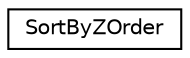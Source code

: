 digraph "Graphical Class Hierarchy"
{
  edge [fontname="Helvetica",fontsize="10",labelfontname="Helvetica",labelfontsize="10"];
  node [fontname="Helvetica",fontsize="10",shape=record];
  rankdir="LR";
  Node1 [label="SortByZOrder",height=0.2,width=0.4,color="black", fillcolor="white", style="filled",URL="$d4/db0/struct_sort_by_z_order.html",tooltip="Functor for sorting an RuntimeObjList by ZOrder. "];
}
